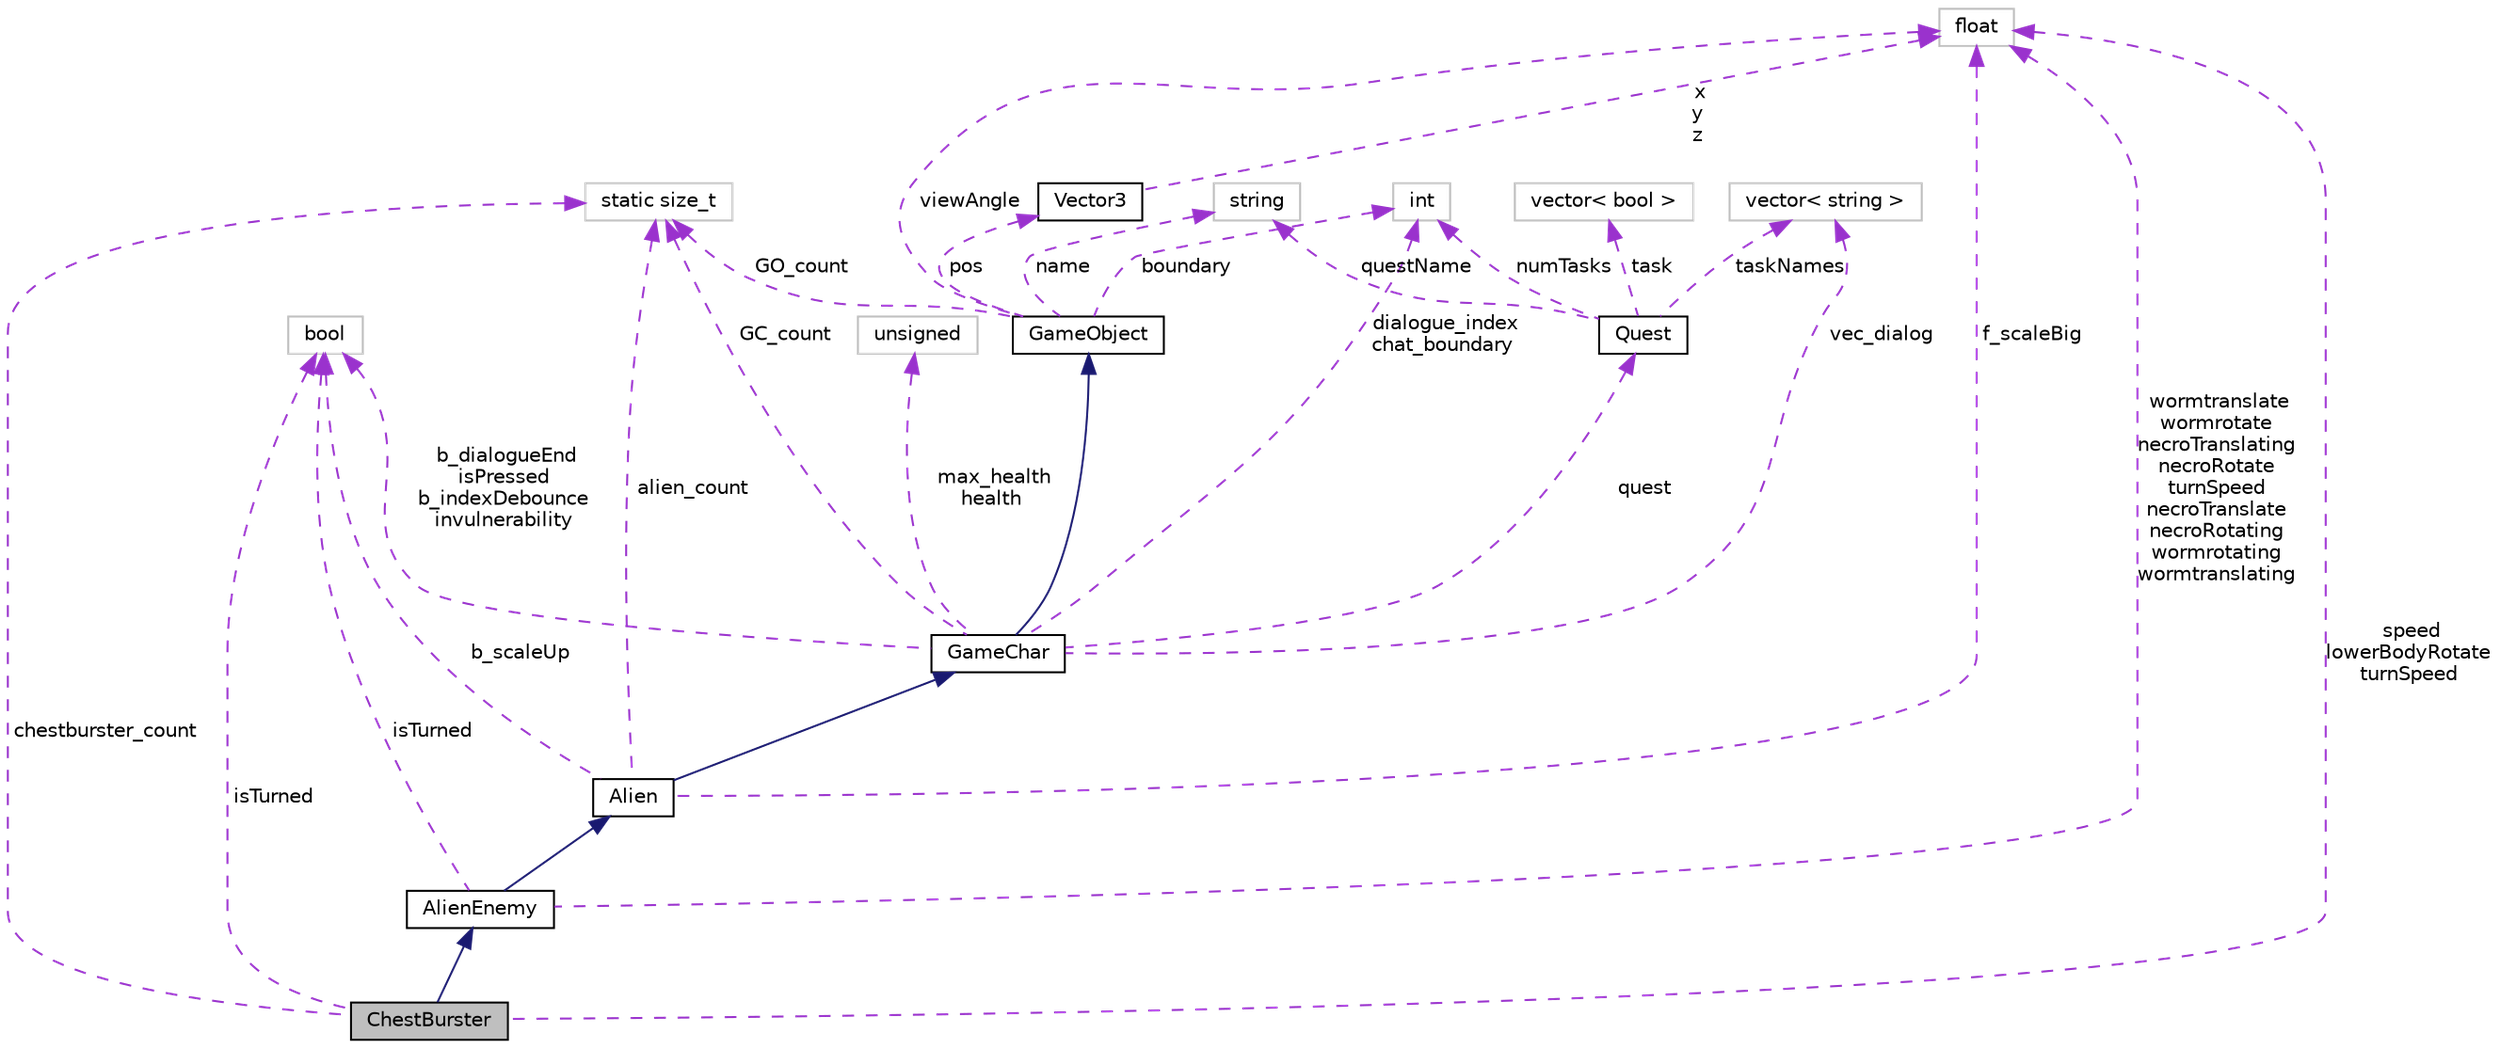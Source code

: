 digraph "ChestBurster"
{
  bgcolor="transparent";
  edge [fontname="Helvetica",fontsize="10",labelfontname="Helvetica",labelfontsize="10"];
  node [fontname="Helvetica",fontsize="10",shape=record];
  Node1 [label="ChestBurster",height=0.2,width=0.4,color="black", fillcolor="grey75", style="filled", fontcolor="black"];
  Node2 -> Node1 [dir="back",color="midnightblue",fontsize="10",style="solid",fontname="Helvetica"];
  Node2 [label="AlienEnemy",height=0.2,width=0.4,color="black",URL="$classAlienEnemy.html",tooltip="Allows AlienEnemies to move ( inherits from Alien ) /*. "];
  Node3 -> Node2 [dir="back",color="midnightblue",fontsize="10",style="solid",fontname="Helvetica"];
  Node3 [label="Alien",height=0.2,width=0.4,color="black",URL="$classAlien.html",tooltip="Providing the AlienEnemies to move ( inherits from Alien ) /*. "];
  Node4 -> Node3 [dir="back",color="midnightblue",fontsize="10",style="solid",fontname="Helvetica"];
  Node4 [label="GameChar",height=0.2,width=0.4,color="black",URL="$classGameChar.html",tooltip="Class for GameChar (Inheriting from GameObject) /*. "];
  Node5 -> Node4 [dir="back",color="midnightblue",fontsize="10",style="solid",fontname="Helvetica"];
  Node5 [label="GameObject",height=0.2,width=0.4,color="black",URL="$classGameObject.html",tooltip="Class for GameObject /*. "];
  Node6 -> Node5 [dir="back",color="darkorchid3",fontsize="10",style="dashed",label=" viewAngle" ,fontname="Helvetica"];
  Node6 [label="float",height=0.2,width=0.4,color="grey75"];
  Node7 -> Node5 [dir="back",color="darkorchid3",fontsize="10",style="dashed",label=" pos" ,fontname="Helvetica"];
  Node7 [label="Vector3",height=0.2,width=0.4,color="black",URL="$structVector3.html",tooltip="Defines a 3D vector and its methods. "];
  Node6 -> Node7 [dir="back",color="darkorchid3",fontsize="10",style="dashed",label=" x\ny\nz" ,fontname="Helvetica"];
  Node8 -> Node5 [dir="back",color="darkorchid3",fontsize="10",style="dashed",label=" boundary" ,fontname="Helvetica"];
  Node8 [label="int",height=0.2,width=0.4,color="grey75"];
  Node9 -> Node5 [dir="back",color="darkorchid3",fontsize="10",style="dashed",label=" name" ,fontname="Helvetica"];
  Node9 [label="string",height=0.2,width=0.4,color="grey75"];
  Node10 -> Node5 [dir="back",color="darkorchid3",fontsize="10",style="dashed",label=" GO_count" ,fontname="Helvetica"];
  Node10 [label="static size_t",height=0.2,width=0.4,color="grey75"];
  Node8 -> Node4 [dir="back",color="darkorchid3",fontsize="10",style="dashed",label=" dialogue_index\nchat_boundary" ,fontname="Helvetica"];
  Node11 -> Node4 [dir="back",color="darkorchid3",fontsize="10",style="dashed",label=" vec_dialog" ,fontname="Helvetica"];
  Node11 [label="vector\< string \>",height=0.2,width=0.4,color="grey75"];
  Node12 -> Node4 [dir="back",color="darkorchid3",fontsize="10",style="dashed",label=" b_dialogueEnd\nisPressed\nb_indexDebounce\ninvulnerability" ,fontname="Helvetica"];
  Node12 [label="bool",height=0.2,width=0.4,color="grey75"];
  Node13 -> Node4 [dir="back",color="darkorchid3",fontsize="10",style="dashed",label=" max_health\nhealth" ,fontname="Helvetica"];
  Node13 [label="unsigned",height=0.2,width=0.4,color="grey75"];
  Node10 -> Node4 [dir="back",color="darkorchid3",fontsize="10",style="dashed",label=" GC_count" ,fontname="Helvetica"];
  Node14 -> Node4 [dir="back",color="darkorchid3",fontsize="10",style="dashed",label=" quest" ,fontname="Helvetica"];
  Node14 [label="Quest",height=0.2,width=0.4,color="black",URL="$classQuest.html",tooltip="Class for Quests /*. "];
  Node8 -> Node14 [dir="back",color="darkorchid3",fontsize="10",style="dashed",label=" numTasks" ,fontname="Helvetica"];
  Node9 -> Node14 [dir="back",color="darkorchid3",fontsize="10",style="dashed",label=" questName" ,fontname="Helvetica"];
  Node11 -> Node14 [dir="back",color="darkorchid3",fontsize="10",style="dashed",label=" taskNames" ,fontname="Helvetica"];
  Node15 -> Node14 [dir="back",color="darkorchid3",fontsize="10",style="dashed",label=" task" ,fontname="Helvetica"];
  Node15 [label="vector\< bool \>",height=0.2,width=0.4,color="grey75"];
  Node6 -> Node3 [dir="back",color="darkorchid3",fontsize="10",style="dashed",label=" f_scaleBig" ,fontname="Helvetica"];
  Node12 -> Node3 [dir="back",color="darkorchid3",fontsize="10",style="dashed",label=" b_scaleUp" ,fontname="Helvetica"];
  Node10 -> Node3 [dir="back",color="darkorchid3",fontsize="10",style="dashed",label=" alien_count" ,fontname="Helvetica"];
  Node6 -> Node2 [dir="back",color="darkorchid3",fontsize="10",style="dashed",label=" wormtranslate\nwormrotate\nnecroTranslating\nnecroRotate\nturnSpeed\nnecroTranslate\nnecroRotating\nwormrotating\nwormtranslating" ,fontname="Helvetica"];
  Node12 -> Node2 [dir="back",color="darkorchid3",fontsize="10",style="dashed",label=" isTurned" ,fontname="Helvetica"];
  Node6 -> Node1 [dir="back",color="darkorchid3",fontsize="10",style="dashed",label=" speed\nlowerBodyRotate\nturnSpeed" ,fontname="Helvetica"];
  Node12 -> Node1 [dir="back",color="darkorchid3",fontsize="10",style="dashed",label=" isTurned" ,fontname="Helvetica"];
  Node10 -> Node1 [dir="back",color="darkorchid3",fontsize="10",style="dashed",label=" chestburster_count" ,fontname="Helvetica"];
}
